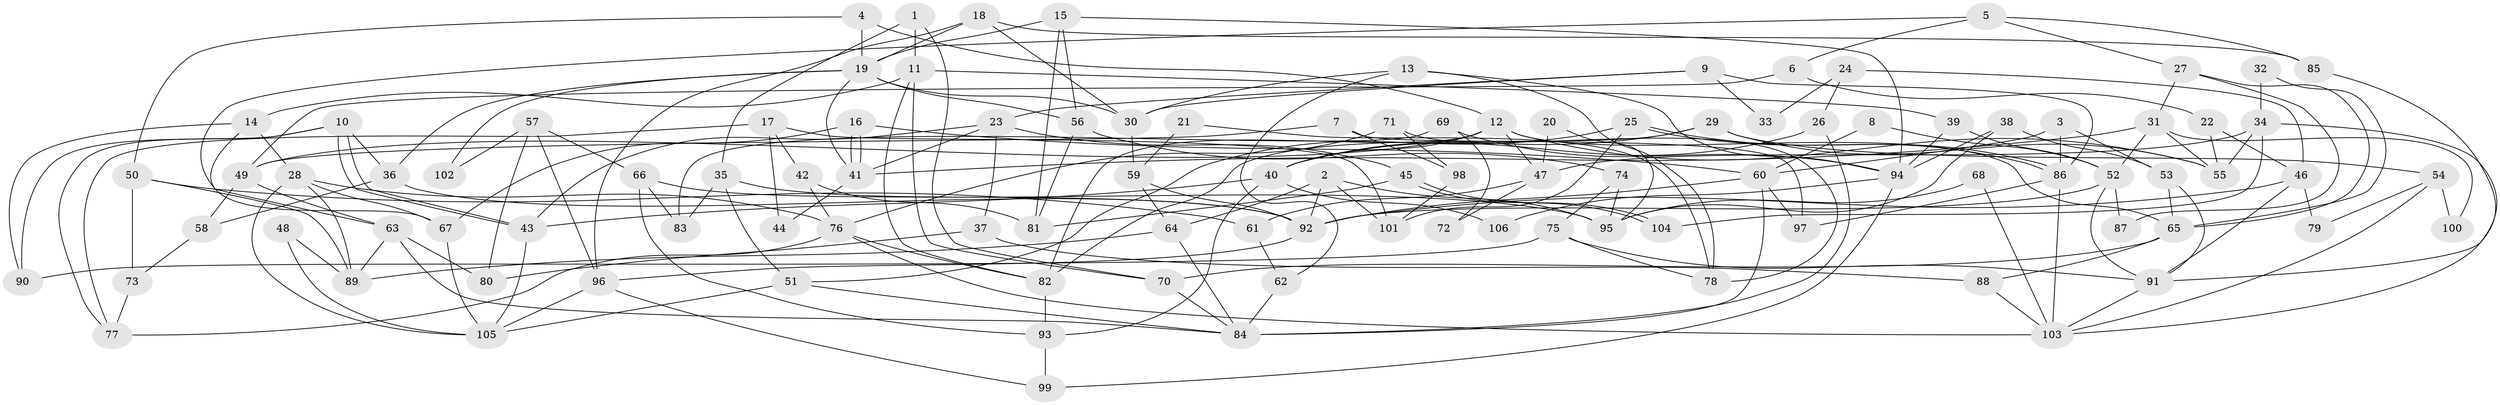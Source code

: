 // coarse degree distribution, {4: 0.1791044776119403, 6: 0.11940298507462686, 3: 0.1791044776119403, 2: 0.11940298507462686, 7: 0.08955223880597014, 5: 0.16417910447761194, 9: 0.07462686567164178, 8: 0.05970149253731343, 10: 0.014925373134328358}
// Generated by graph-tools (version 1.1) at 2025/42/03/06/25 10:42:01]
// undirected, 106 vertices, 212 edges
graph export_dot {
graph [start="1"]
  node [color=gray90,style=filled];
  1;
  2;
  3;
  4;
  5;
  6;
  7;
  8;
  9;
  10;
  11;
  12;
  13;
  14;
  15;
  16;
  17;
  18;
  19;
  20;
  21;
  22;
  23;
  24;
  25;
  26;
  27;
  28;
  29;
  30;
  31;
  32;
  33;
  34;
  35;
  36;
  37;
  38;
  39;
  40;
  41;
  42;
  43;
  44;
  45;
  46;
  47;
  48;
  49;
  50;
  51;
  52;
  53;
  54;
  55;
  56;
  57;
  58;
  59;
  60;
  61;
  62;
  63;
  64;
  65;
  66;
  67;
  68;
  69;
  70;
  71;
  72;
  73;
  74;
  75;
  76;
  77;
  78;
  79;
  80;
  81;
  82;
  83;
  84;
  85;
  86;
  87;
  88;
  89;
  90;
  91;
  92;
  93;
  94;
  95;
  96;
  97;
  98;
  99;
  100;
  101;
  102;
  103;
  104;
  105;
  106;
  1 -- 70;
  1 -- 11;
  1 -- 35;
  2 -- 95;
  2 -- 64;
  2 -- 92;
  2 -- 101;
  3 -- 60;
  3 -- 86;
  3 -- 53;
  4 -- 19;
  4 -- 12;
  4 -- 50;
  5 -- 6;
  5 -- 67;
  5 -- 27;
  5 -- 85;
  6 -- 49;
  6 -- 22;
  7 -- 49;
  7 -- 97;
  7 -- 98;
  8 -- 60;
  8 -- 52;
  9 -- 30;
  9 -- 86;
  9 -- 23;
  9 -- 33;
  10 -- 43;
  10 -- 43;
  10 -- 36;
  10 -- 77;
  10 -- 90;
  11 -- 82;
  11 -- 39;
  11 -- 14;
  11 -- 70;
  12 -- 40;
  12 -- 65;
  12 -- 47;
  12 -- 49;
  12 -- 55;
  12 -- 82;
  13 -- 94;
  13 -- 30;
  13 -- 62;
  13 -- 78;
  14 -- 63;
  14 -- 28;
  14 -- 90;
  15 -- 19;
  15 -- 81;
  15 -- 56;
  15 -- 94;
  16 -- 67;
  16 -- 41;
  16 -- 41;
  16 -- 60;
  17 -- 101;
  17 -- 77;
  17 -- 42;
  17 -- 44;
  18 -- 19;
  18 -- 85;
  18 -- 30;
  18 -- 96;
  19 -- 30;
  19 -- 41;
  19 -- 36;
  19 -- 56;
  19 -- 102;
  20 -- 95;
  20 -- 47;
  21 -- 59;
  21 -- 78;
  22 -- 46;
  22 -- 55;
  23 -- 45;
  23 -- 37;
  23 -- 41;
  23 -- 43;
  24 -- 26;
  24 -- 46;
  24 -- 33;
  25 -- 86;
  25 -- 86;
  25 -- 51;
  25 -- 101;
  26 -- 40;
  26 -- 84;
  27 -- 31;
  27 -- 65;
  27 -- 87;
  28 -- 105;
  28 -- 67;
  28 -- 76;
  28 -- 89;
  29 -- 40;
  29 -- 82;
  29 -- 54;
  29 -- 55;
  30 -- 59;
  31 -- 41;
  31 -- 55;
  31 -- 52;
  31 -- 100;
  32 -- 65;
  32 -- 34;
  34 -- 47;
  34 -- 55;
  34 -- 103;
  34 -- 104;
  35 -- 51;
  35 -- 83;
  35 -- 95;
  36 -- 92;
  36 -- 58;
  37 -- 88;
  37 -- 80;
  38 -- 53;
  38 -- 95;
  38 -- 94;
  39 -- 52;
  39 -- 94;
  40 -- 43;
  40 -- 93;
  40 -- 106;
  41 -- 44;
  42 -- 76;
  42 -- 81;
  43 -- 105;
  45 -- 104;
  45 -- 104;
  45 -- 81;
  46 -- 91;
  46 -- 92;
  46 -- 79;
  47 -- 61;
  47 -- 72;
  48 -- 89;
  48 -- 105;
  49 -- 63;
  49 -- 58;
  50 -- 73;
  50 -- 61;
  50 -- 89;
  51 -- 84;
  51 -- 105;
  52 -- 92;
  52 -- 87;
  52 -- 91;
  53 -- 91;
  53 -- 65;
  54 -- 103;
  54 -- 79;
  54 -- 100;
  56 -- 74;
  56 -- 81;
  57 -- 96;
  57 -- 66;
  57 -- 80;
  57 -- 102;
  58 -- 73;
  59 -- 92;
  59 -- 64;
  60 -- 84;
  60 -- 92;
  60 -- 97;
  61 -- 62;
  62 -- 84;
  63 -- 89;
  63 -- 80;
  63 -- 84;
  64 -- 89;
  64 -- 84;
  65 -- 70;
  65 -- 88;
  66 -- 93;
  66 -- 92;
  66 -- 83;
  67 -- 105;
  68 -- 95;
  68 -- 103;
  69 -- 83;
  69 -- 94;
  69 -- 72;
  70 -- 84;
  71 -- 98;
  71 -- 76;
  71 -- 78;
  73 -- 77;
  74 -- 75;
  74 -- 95;
  75 -- 90;
  75 -- 78;
  75 -- 91;
  76 -- 103;
  76 -- 77;
  76 -- 82;
  82 -- 93;
  85 -- 91;
  86 -- 103;
  86 -- 97;
  88 -- 103;
  91 -- 103;
  92 -- 96;
  93 -- 99;
  94 -- 99;
  94 -- 106;
  96 -- 99;
  96 -- 105;
  98 -- 101;
}
